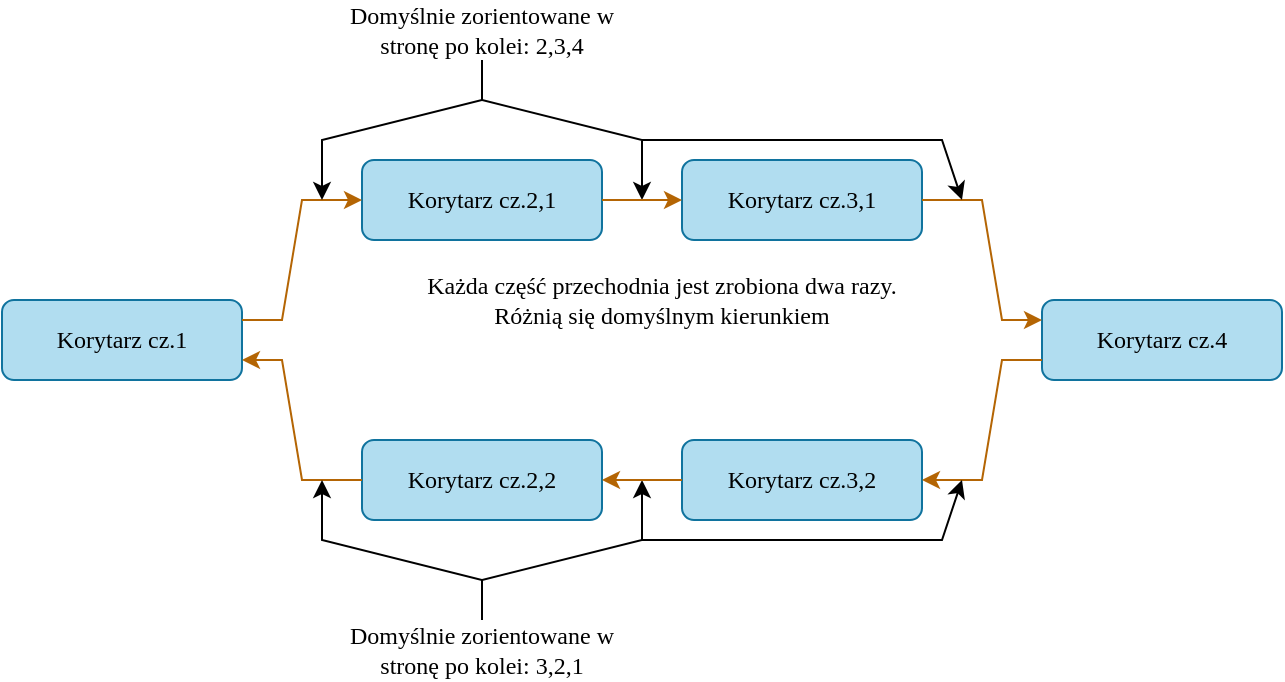 <mxfile version="26.0.11">
  <diagram id="C5RBs43oDa-KdzZeNtuy" name="Page-1">
    <mxGraphModel dx="1706" dy="1077" grid="1" gridSize="10" guides="1" tooltips="1" connect="1" arrows="1" fold="1" page="1" pageScale="1" pageWidth="827" pageHeight="1169" math="0" shadow="0">
      <root>
        <mxCell id="WIyWlLk6GJQsqaUBKTNV-0" />
        <mxCell id="WIyWlLk6GJQsqaUBKTNV-1" parent="WIyWlLk6GJQsqaUBKTNV-0" />
        <mxCell id="OeqEpGcmac5ejH6DKW5M-9" style="edgeStyle=orthogonalEdgeStyle;rounded=0;orthogonalLoop=1;jettySize=auto;html=1;exitX=1;exitY=0.5;exitDx=0;exitDy=0;fontFamily=Tahoma;" edge="1" parent="WIyWlLk6GJQsqaUBKTNV-1" source="WIyWlLk6GJQsqaUBKTNV-3">
          <mxGeometry relative="1" as="geometry">
            <mxPoint x="200.048" y="220.048" as="targetPoint" />
          </mxGeometry>
        </mxCell>
        <mxCell id="WIyWlLk6GJQsqaUBKTNV-3" value="Korytarz cz.1" style="rounded=1;whiteSpace=wrap;html=1;fontSize=12;glass=0;strokeWidth=1;shadow=0;fontFamily=Tahoma;fillColor=#b1ddf0;strokeColor=#10739e;" parent="WIyWlLk6GJQsqaUBKTNV-1" vertex="1">
          <mxGeometry x="80" y="200" width="120" height="40" as="geometry" />
        </mxCell>
        <mxCell id="OeqEpGcmac5ejH6DKW5M-0" value="Korytarz cz.2,1" style="rounded=1;whiteSpace=wrap;html=1;fontSize=12;glass=0;strokeWidth=1;shadow=0;fontFamily=Tahoma;fillColor=#b1ddf0;strokeColor=#10739e;" vertex="1" parent="WIyWlLk6GJQsqaUBKTNV-1">
          <mxGeometry x="260" y="130" width="120" height="40" as="geometry" />
        </mxCell>
        <mxCell id="OeqEpGcmac5ejH6DKW5M-1" value="" style="endArrow=classic;html=1;rounded=0;entryX=0;entryY=0.5;entryDx=0;entryDy=0;exitX=1;exitY=0.25;exitDx=0;exitDy=0;fillColor=#fad7ac;strokeColor=#b46504;fontFamily=Tahoma;" edge="1" parent="WIyWlLk6GJQsqaUBKTNV-1" source="WIyWlLk6GJQsqaUBKTNV-3" target="OeqEpGcmac5ejH6DKW5M-0">
          <mxGeometry width="50" height="50" relative="1" as="geometry">
            <mxPoint x="300" y="300" as="sourcePoint" />
            <mxPoint x="350" y="250" as="targetPoint" />
            <Array as="points">
              <mxPoint x="220" y="210" />
              <mxPoint x="230" y="150" />
            </Array>
          </mxGeometry>
        </mxCell>
        <mxCell id="OeqEpGcmac5ejH6DKW5M-2" value="Korytarz cz.3,1" style="rounded=1;whiteSpace=wrap;html=1;fontSize=12;glass=0;strokeWidth=1;shadow=0;fontFamily=Tahoma;fillColor=#b1ddf0;strokeColor=#10739e;" vertex="1" parent="WIyWlLk6GJQsqaUBKTNV-1">
          <mxGeometry x="420" y="130" width="120" height="40" as="geometry" />
        </mxCell>
        <mxCell id="OeqEpGcmac5ejH6DKW5M-4" value="Korytarz cz.2,2" style="rounded=1;whiteSpace=wrap;html=1;fontSize=12;glass=0;strokeWidth=1;shadow=0;fontFamily=Tahoma;fillColor=#b1ddf0;strokeColor=#10739e;" vertex="1" parent="WIyWlLk6GJQsqaUBKTNV-1">
          <mxGeometry x="260" y="270" width="120" height="40" as="geometry" />
        </mxCell>
        <mxCell id="OeqEpGcmac5ejH6DKW5M-8" value="" style="endArrow=classic;html=1;rounded=0;entryX=1;entryY=0.75;entryDx=0;entryDy=0;exitX=0;exitY=0.5;exitDx=0;exitDy=0;fillColor=#fad7ac;strokeColor=#b46504;fontFamily=Tahoma;" edge="1" parent="WIyWlLk6GJQsqaUBKTNV-1" source="OeqEpGcmac5ejH6DKW5M-4" target="WIyWlLk6GJQsqaUBKTNV-3">
          <mxGeometry width="50" height="50" relative="1" as="geometry">
            <mxPoint x="300" y="260" as="sourcePoint" />
            <mxPoint x="350" y="210" as="targetPoint" />
            <Array as="points">
              <mxPoint x="230" y="290" />
              <mxPoint x="220" y="230" />
            </Array>
          </mxGeometry>
        </mxCell>
        <mxCell id="OeqEpGcmac5ejH6DKW5M-10" value="Domyślnie zorientowane w stronę po kolei: 2,3,4" style="text;html=1;align=center;verticalAlign=middle;whiteSpace=wrap;rounded=0;fontFamily=Tahoma;" vertex="1" parent="WIyWlLk6GJQsqaUBKTNV-1">
          <mxGeometry x="240" y="50" width="160" height="30" as="geometry" />
        </mxCell>
        <mxCell id="OeqEpGcmac5ejH6DKW5M-11" value="" style="endArrow=classic;html=1;rounded=0;exitX=0.5;exitY=1;exitDx=0;exitDy=0;fontFamily=Tahoma;" edge="1" parent="WIyWlLk6GJQsqaUBKTNV-1" source="OeqEpGcmac5ejH6DKW5M-10">
          <mxGeometry width="50" height="50" relative="1" as="geometry">
            <mxPoint x="290" y="150" as="sourcePoint" />
            <mxPoint x="240" y="150" as="targetPoint" />
            <Array as="points">
              <mxPoint x="320" y="100" />
              <mxPoint x="240" y="120" />
            </Array>
          </mxGeometry>
        </mxCell>
        <mxCell id="OeqEpGcmac5ejH6DKW5M-12" value="" style="endArrow=classic;html=1;rounded=0;fontFamily=Tahoma;" edge="1" parent="WIyWlLk6GJQsqaUBKTNV-1">
          <mxGeometry width="50" height="50" relative="1" as="geometry">
            <mxPoint x="320" y="80" as="sourcePoint" />
            <mxPoint x="400" y="150" as="targetPoint" />
            <Array as="points">
              <mxPoint x="320" y="100" />
              <mxPoint x="400" y="120" />
            </Array>
          </mxGeometry>
        </mxCell>
        <mxCell id="OeqEpGcmac5ejH6DKW5M-13" value="Domyślnie zorientowane w stronę po kolei: 3,2,1" style="text;html=1;align=center;verticalAlign=middle;whiteSpace=wrap;rounded=0;fontFamily=Tahoma;" vertex="1" parent="WIyWlLk6GJQsqaUBKTNV-1">
          <mxGeometry x="240" y="360" width="160" height="30" as="geometry" />
        </mxCell>
        <mxCell id="OeqEpGcmac5ejH6DKW5M-16" value="" style="endArrow=classic;html=1;rounded=0;exitX=0.5;exitY=0;exitDx=0;exitDy=0;fontFamily=Tahoma;" edge="1" parent="WIyWlLk6GJQsqaUBKTNV-1" source="OeqEpGcmac5ejH6DKW5M-13">
          <mxGeometry width="50" height="50" relative="1" as="geometry">
            <mxPoint x="290" y="240" as="sourcePoint" />
            <mxPoint x="240" y="290" as="targetPoint" />
            <Array as="points">
              <mxPoint x="320" y="340" />
              <mxPoint x="240" y="320" />
            </Array>
          </mxGeometry>
        </mxCell>
        <mxCell id="OeqEpGcmac5ejH6DKW5M-17" value="" style="endArrow=classic;html=1;rounded=0;fontFamily=Tahoma;" edge="1" parent="WIyWlLk6GJQsqaUBKTNV-1">
          <mxGeometry width="50" height="50" relative="1" as="geometry">
            <mxPoint x="320" y="360" as="sourcePoint" />
            <mxPoint x="400" y="290" as="targetPoint" />
            <Array as="points">
              <mxPoint x="320" y="340" />
              <mxPoint x="400" y="320" />
            </Array>
          </mxGeometry>
        </mxCell>
        <mxCell id="OeqEpGcmac5ejH6DKW5M-21" value="" style="endArrow=classic;html=1;rounded=0;exitX=1;exitY=0.5;exitDx=0;exitDy=0;entryX=0;entryY=0.5;entryDx=0;entryDy=0;fillColor=#fad7ac;strokeColor=#b46504;fontFamily=Tahoma;" edge="1" parent="WIyWlLk6GJQsqaUBKTNV-1" source="OeqEpGcmac5ejH6DKW5M-0" target="OeqEpGcmac5ejH6DKW5M-2">
          <mxGeometry width="50" height="50" relative="1" as="geometry">
            <mxPoint x="500" y="230" as="sourcePoint" />
            <mxPoint x="550" y="180" as="targetPoint" />
          </mxGeometry>
        </mxCell>
        <mxCell id="OeqEpGcmac5ejH6DKW5M-22" value="Korytarz cz.4" style="rounded=1;whiteSpace=wrap;html=1;fontSize=12;glass=0;strokeWidth=1;shadow=0;fontFamily=Tahoma;fillColor=#b1ddf0;strokeColor=#10739e;" vertex="1" parent="WIyWlLk6GJQsqaUBKTNV-1">
          <mxGeometry x="600" y="200" width="120" height="40" as="geometry" />
        </mxCell>
        <mxCell id="OeqEpGcmac5ejH6DKW5M-23" value="" style="endArrow=classic;html=1;rounded=0;exitX=1;exitY=0.5;exitDx=0;exitDy=0;entryX=0;entryY=0.25;entryDx=0;entryDy=0;fillColor=#fad7ac;strokeColor=#b46504;fontFamily=Tahoma;" edge="1" parent="WIyWlLk6GJQsqaUBKTNV-1" source="OeqEpGcmac5ejH6DKW5M-2" target="OeqEpGcmac5ejH6DKW5M-22">
          <mxGeometry width="50" height="50" relative="1" as="geometry">
            <mxPoint x="500" y="230" as="sourcePoint" />
            <mxPoint x="550" y="180" as="targetPoint" />
            <Array as="points">
              <mxPoint x="570" y="150" />
              <mxPoint x="580" y="210" />
            </Array>
          </mxGeometry>
        </mxCell>
        <mxCell id="OeqEpGcmac5ejH6DKW5M-24" value="Korytarz cz.3,2" style="rounded=1;whiteSpace=wrap;html=1;fontSize=12;glass=0;strokeWidth=1;shadow=0;fontFamily=Tahoma;fillColor=#b1ddf0;strokeColor=#10739e;" vertex="1" parent="WIyWlLk6GJQsqaUBKTNV-1">
          <mxGeometry x="420" y="270" width="120" height="40" as="geometry" />
        </mxCell>
        <mxCell id="OeqEpGcmac5ejH6DKW5M-25" value="" style="endArrow=classic;html=1;rounded=0;entryX=1;entryY=0.5;entryDx=0;entryDy=0;exitX=0;exitY=0.75;exitDx=0;exitDy=0;fillColor=#fad7ac;strokeColor=#b46504;fontFamily=Tahoma;" edge="1" parent="WIyWlLk6GJQsqaUBKTNV-1" source="OeqEpGcmac5ejH6DKW5M-22" target="OeqEpGcmac5ejH6DKW5M-24">
          <mxGeometry width="50" height="50" relative="1" as="geometry">
            <mxPoint x="500" y="230" as="sourcePoint" />
            <mxPoint x="550" y="180" as="targetPoint" />
            <Array as="points">
              <mxPoint x="580" y="230" />
              <mxPoint x="570" y="290" />
            </Array>
          </mxGeometry>
        </mxCell>
        <mxCell id="OeqEpGcmac5ejH6DKW5M-26" value="" style="endArrow=classic;html=1;rounded=0;exitX=0;exitY=0.5;exitDx=0;exitDy=0;entryX=1;entryY=0.5;entryDx=0;entryDy=0;fillColor=#fad7ac;strokeColor=#b46504;fontFamily=Tahoma;" edge="1" parent="WIyWlLk6GJQsqaUBKTNV-1" source="OeqEpGcmac5ejH6DKW5M-24" target="OeqEpGcmac5ejH6DKW5M-4">
          <mxGeometry width="50" height="50" relative="1" as="geometry">
            <mxPoint x="500" y="230" as="sourcePoint" />
            <mxPoint x="550" y="180" as="targetPoint" />
          </mxGeometry>
        </mxCell>
        <mxCell id="OeqEpGcmac5ejH6DKW5M-27" value="Każda część przechodnia jest zrobiona dwa razy. Różnią się domyślnym kierunkiem" style="text;html=1;align=center;verticalAlign=middle;whiteSpace=wrap;rounded=0;fontFamily=Tahoma;" vertex="1" parent="WIyWlLk6GJQsqaUBKTNV-1">
          <mxGeometry x="280" y="180" width="260" height="40" as="geometry" />
        </mxCell>
        <mxCell id="OeqEpGcmac5ejH6DKW5M-29" value="" style="endArrow=classic;html=1;rounded=0;" edge="1" parent="WIyWlLk6GJQsqaUBKTNV-1">
          <mxGeometry width="50" height="50" relative="1" as="geometry">
            <mxPoint x="400" y="120" as="sourcePoint" />
            <mxPoint x="560" y="150" as="targetPoint" />
            <Array as="points">
              <mxPoint x="550" y="120" />
            </Array>
          </mxGeometry>
        </mxCell>
        <mxCell id="OeqEpGcmac5ejH6DKW5M-31" value="" style="endArrow=classic;html=1;rounded=0;" edge="1" parent="WIyWlLk6GJQsqaUBKTNV-1">
          <mxGeometry width="50" height="50" relative="1" as="geometry">
            <mxPoint x="400" y="320" as="sourcePoint" />
            <mxPoint x="560" y="290" as="targetPoint" />
            <Array as="points">
              <mxPoint x="550" y="320" />
            </Array>
          </mxGeometry>
        </mxCell>
      </root>
    </mxGraphModel>
  </diagram>
</mxfile>
